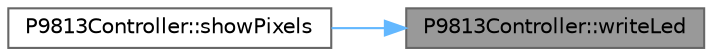 digraph "P9813Controller::writeLed"
{
 // INTERACTIVE_SVG=YES
 // LATEX_PDF_SIZE
  bgcolor="transparent";
  edge [fontname=Helvetica,fontsize=10,labelfontname=Helvetica,labelfontsize=10];
  node [fontname=Helvetica,fontsize=10,shape=box,height=0.2,width=0.4];
  rankdir="RL";
  Node1 [id="Node000001",label="P9813Controller::writeLed",height=0.2,width=0.4,color="gray40", fillcolor="grey60", style="filled", fontcolor="black",tooltip=" "];
  Node1 -> Node2 [id="edge1_Node000001_Node000002",dir="back",color="steelblue1",style="solid",tooltip=" "];
  Node2 [id="Node000002",label="P9813Controller::showPixels",height=0.2,width=0.4,color="grey40", fillcolor="white", style="filled",URL="$d2/dd6/class_p9813_controller_ab7381f0a1850d006f3449d27838b19c5.html#ab7381f0a1850d006f3449d27838b19c5",tooltip="Send the LED data to the strip."];
}

